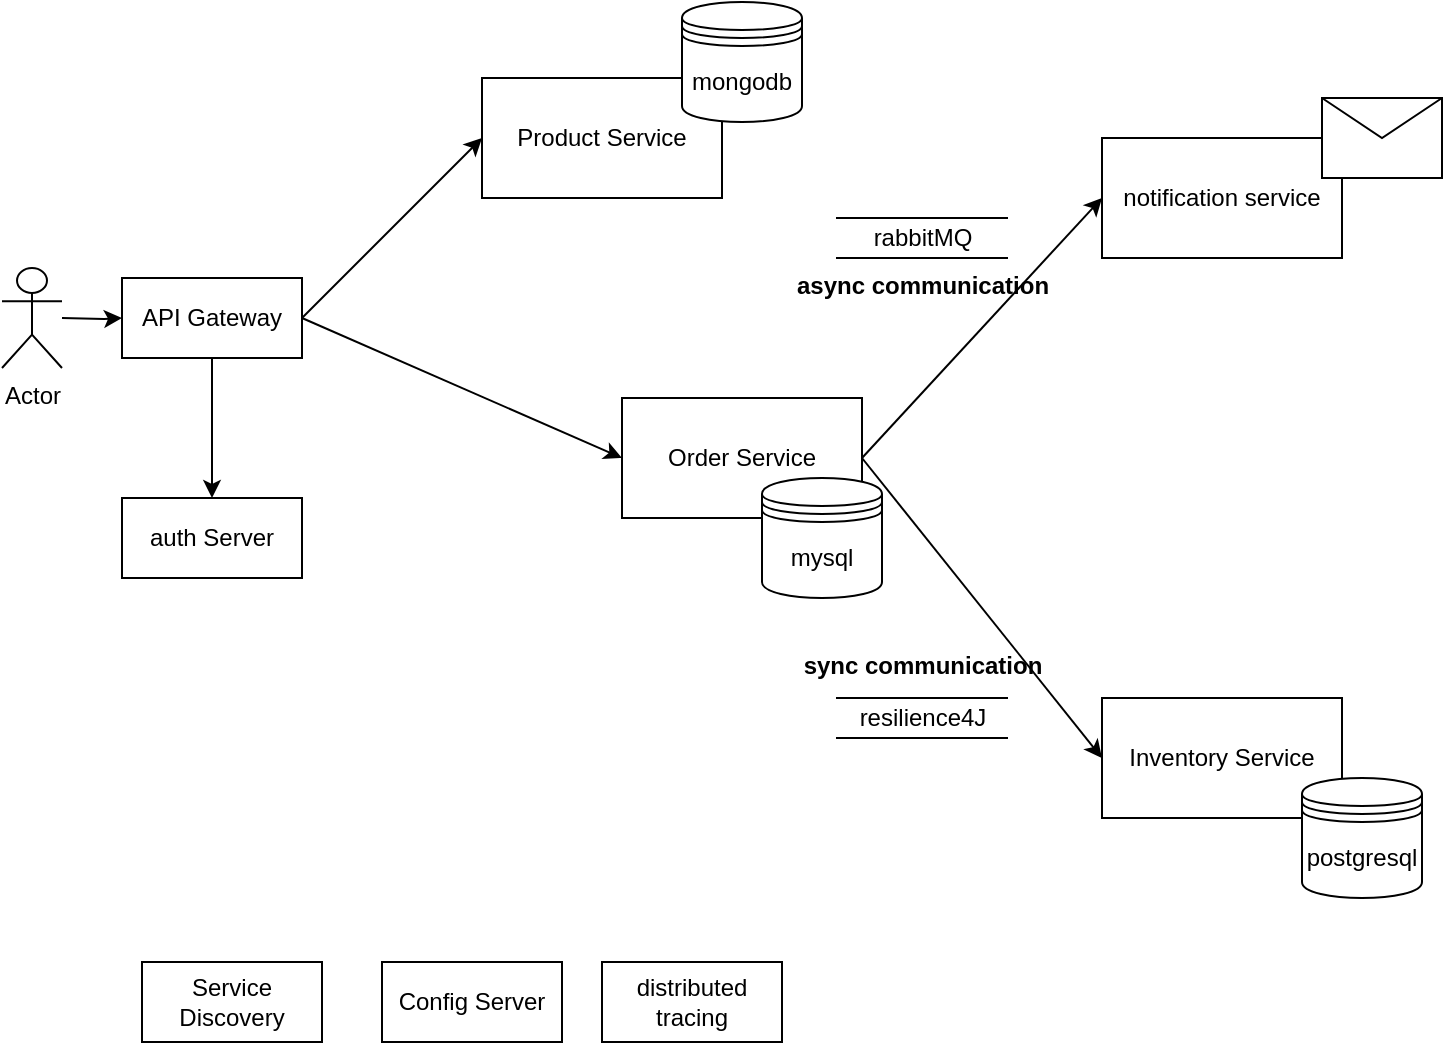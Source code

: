 <mxfile version="21.3.0" type="github">
  <diagram name="Page-1" id="GKaFxHwM3PYECo6i_Yxy">
    <mxGraphModel dx="598" dy="609" grid="1" gridSize="10" guides="1" tooltips="1" connect="1" arrows="1" fold="1" page="1" pageScale="1" pageWidth="850" pageHeight="1100" math="0" shadow="0">
      <root>
        <mxCell id="0" />
        <mxCell id="1" parent="0" />
        <mxCell id="5eDpabF1M_7-lHHdN3ET-26" value="" style="edgeStyle=orthogonalEdgeStyle;rounded=0;orthogonalLoop=1;jettySize=auto;html=1;" edge="1" parent="1" target="5eDpabF1M_7-lHHdN3ET-2">
          <mxGeometry relative="1" as="geometry">
            <mxPoint x="40" y="318" as="sourcePoint" />
          </mxGeometry>
        </mxCell>
        <mxCell id="5eDpabF1M_7-lHHdN3ET-1" value="Actor" style="shape=umlActor;verticalLabelPosition=bottom;verticalAlign=top;html=1;outlineConnect=0;" vertex="1" parent="1">
          <mxGeometry x="10" y="293" width="30" height="50" as="geometry" />
        </mxCell>
        <mxCell id="5eDpabF1M_7-lHHdN3ET-30" style="edgeStyle=orthogonalEdgeStyle;rounded=0;orthogonalLoop=1;jettySize=auto;html=1;entryX=0.5;entryY=0;entryDx=0;entryDy=0;" edge="1" parent="1" source="5eDpabF1M_7-lHHdN3ET-2" target="5eDpabF1M_7-lHHdN3ET-29">
          <mxGeometry relative="1" as="geometry" />
        </mxCell>
        <mxCell id="5eDpabF1M_7-lHHdN3ET-2" value="API Gateway" style="rounded=0;whiteSpace=wrap;html=1;" vertex="1" parent="1">
          <mxGeometry x="70" y="298" width="90" height="40" as="geometry" />
        </mxCell>
        <mxCell id="5eDpabF1M_7-lHHdN3ET-3" value="Product Service" style="rounded=0;whiteSpace=wrap;html=1;" vertex="1" parent="1">
          <mxGeometry x="250" y="198" width="120" height="60" as="geometry" />
        </mxCell>
        <mxCell id="5eDpabF1M_7-lHHdN3ET-4" value="Order Service" style="rounded=0;whiteSpace=wrap;html=1;" vertex="1" parent="1">
          <mxGeometry x="320" y="358" width="120" height="60" as="geometry" />
        </mxCell>
        <mxCell id="5eDpabF1M_7-lHHdN3ET-5" value="Inventory Service" style="rounded=0;whiteSpace=wrap;html=1;" vertex="1" parent="1">
          <mxGeometry x="560" y="508" width="120" height="60" as="geometry" />
        </mxCell>
        <mxCell id="5eDpabF1M_7-lHHdN3ET-6" value="notification service" style="rounded=0;whiteSpace=wrap;html=1;" vertex="1" parent="1">
          <mxGeometry x="560" y="228" width="120" height="60" as="geometry" />
        </mxCell>
        <mxCell id="5eDpabF1M_7-lHHdN3ET-7" value="" style="endArrow=classic;html=1;rounded=0;exitX=1;exitY=0.5;exitDx=0;exitDy=0;entryX=0;entryY=0.5;entryDx=0;entryDy=0;" edge="1" parent="1" source="5eDpabF1M_7-lHHdN3ET-4" target="5eDpabF1M_7-lHHdN3ET-6">
          <mxGeometry width="50" height="50" relative="1" as="geometry">
            <mxPoint x="500" y="408" as="sourcePoint" />
            <mxPoint x="550" y="358" as="targetPoint" />
            <Array as="points" />
          </mxGeometry>
        </mxCell>
        <mxCell id="5eDpabF1M_7-lHHdN3ET-8" value="" style="endArrow=classic;html=1;rounded=0;exitX=1;exitY=0.5;exitDx=0;exitDy=0;entryX=0;entryY=0.5;entryDx=0;entryDy=0;" edge="1" parent="1" source="5eDpabF1M_7-lHHdN3ET-4" target="5eDpabF1M_7-lHHdN3ET-5">
          <mxGeometry width="50" height="50" relative="1" as="geometry">
            <mxPoint x="450" y="398" as="sourcePoint" />
            <mxPoint x="530" y="298" as="targetPoint" />
            <Array as="points" />
          </mxGeometry>
        </mxCell>
        <mxCell id="5eDpabF1M_7-lHHdN3ET-9" value="&lt;font style=&quot;font-size: 12px;&quot;&gt;async communication&lt;/font&gt;" style="text;strokeColor=none;fillColor=none;html=1;fontSize=24;fontStyle=1;verticalAlign=middle;align=center;rotation=0;" vertex="1" parent="1">
          <mxGeometry x="420" y="278" width="100" height="40" as="geometry" />
        </mxCell>
        <mxCell id="5eDpabF1M_7-lHHdN3ET-10" value="&lt;font style=&quot;font-size: 12px;&quot;&gt;sync communication&lt;/font&gt;" style="text;strokeColor=none;fillColor=none;html=1;fontSize=24;fontStyle=1;verticalAlign=middle;align=center;rotation=0;" vertex="1" parent="1">
          <mxGeometry x="420" y="468" width="100" height="40" as="geometry" />
        </mxCell>
        <mxCell id="5eDpabF1M_7-lHHdN3ET-12" value="mongodb" style="shape=datastore;whiteSpace=wrap;html=1;" vertex="1" parent="1">
          <mxGeometry x="350" y="160" width="60" height="60" as="geometry" />
        </mxCell>
        <mxCell id="5eDpabF1M_7-lHHdN3ET-16" value="mysql" style="shape=datastore;whiteSpace=wrap;html=1;" vertex="1" parent="1">
          <mxGeometry x="390" y="398" width="60" height="60" as="geometry" />
        </mxCell>
        <mxCell id="5eDpabF1M_7-lHHdN3ET-17" value="postgresql&lt;br&gt;" style="shape=datastore;whiteSpace=wrap;html=1;" vertex="1" parent="1">
          <mxGeometry x="660" y="548" width="60" height="60" as="geometry" />
        </mxCell>
        <mxCell id="5eDpabF1M_7-lHHdN3ET-18" value="" style="shape=message;html=1;html=1;outlineConnect=0;labelPosition=center;verticalLabelPosition=bottom;align=center;verticalAlign=top;" vertex="1" parent="1">
          <mxGeometry x="670" y="208" width="60" height="40" as="geometry" />
        </mxCell>
        <mxCell id="5eDpabF1M_7-lHHdN3ET-19" value="rabbitMQ&lt;br&gt;" style="shape=partialRectangle;whiteSpace=wrap;html=1;left=0;right=0;fillColor=none;" vertex="1" parent="1">
          <mxGeometry x="427.5" y="268" width="85" height="20" as="geometry" />
        </mxCell>
        <mxCell id="5eDpabF1M_7-lHHdN3ET-20" value="resilience4J&lt;br&gt;" style="shape=partialRectangle;whiteSpace=wrap;html=1;left=0;right=0;fillColor=none;" vertex="1" parent="1">
          <mxGeometry x="427.5" y="508" width="85" height="20" as="geometry" />
        </mxCell>
        <mxCell id="5eDpabF1M_7-lHHdN3ET-22" value="" style="endArrow=classic;html=1;rounded=0;exitX=1;exitY=0.5;exitDx=0;exitDy=0;entryX=0;entryY=0.5;entryDx=0;entryDy=0;" edge="1" parent="1" source="5eDpabF1M_7-lHHdN3ET-2" target="5eDpabF1M_7-lHHdN3ET-3">
          <mxGeometry width="50" height="50" relative="1" as="geometry">
            <mxPoint x="230" y="368" as="sourcePoint" />
            <mxPoint x="280" y="318" as="targetPoint" />
          </mxGeometry>
        </mxCell>
        <mxCell id="5eDpabF1M_7-lHHdN3ET-23" value="" style="endArrow=classic;html=1;rounded=0;exitX=1;exitY=0.5;exitDx=0;exitDy=0;entryX=0;entryY=0.5;entryDx=0;entryDy=0;" edge="1" parent="1" source="5eDpabF1M_7-lHHdN3ET-2" target="5eDpabF1M_7-lHHdN3ET-4">
          <mxGeometry width="50" height="50" relative="1" as="geometry">
            <mxPoint x="250" y="478" as="sourcePoint" />
            <mxPoint x="320" y="268" as="targetPoint" />
          </mxGeometry>
        </mxCell>
        <mxCell id="5eDpabF1M_7-lHHdN3ET-29" value="auth Server" style="rounded=0;whiteSpace=wrap;html=1;" vertex="1" parent="1">
          <mxGeometry x="70" y="408" width="90" height="40" as="geometry" />
        </mxCell>
        <mxCell id="5eDpabF1M_7-lHHdN3ET-31" value="Service Discovery" style="rounded=0;whiteSpace=wrap;html=1;" vertex="1" parent="1">
          <mxGeometry x="80" y="640" width="90" height="40" as="geometry" />
        </mxCell>
        <mxCell id="5eDpabF1M_7-lHHdN3ET-32" value="Config Server" style="rounded=0;whiteSpace=wrap;html=1;" vertex="1" parent="1">
          <mxGeometry x="200" y="640" width="90" height="40" as="geometry" />
        </mxCell>
        <mxCell id="5eDpabF1M_7-lHHdN3ET-33" value="distributed tracing" style="rounded=0;whiteSpace=wrap;html=1;" vertex="1" parent="1">
          <mxGeometry x="310" y="640" width="90" height="40" as="geometry" />
        </mxCell>
      </root>
    </mxGraphModel>
  </diagram>
</mxfile>
